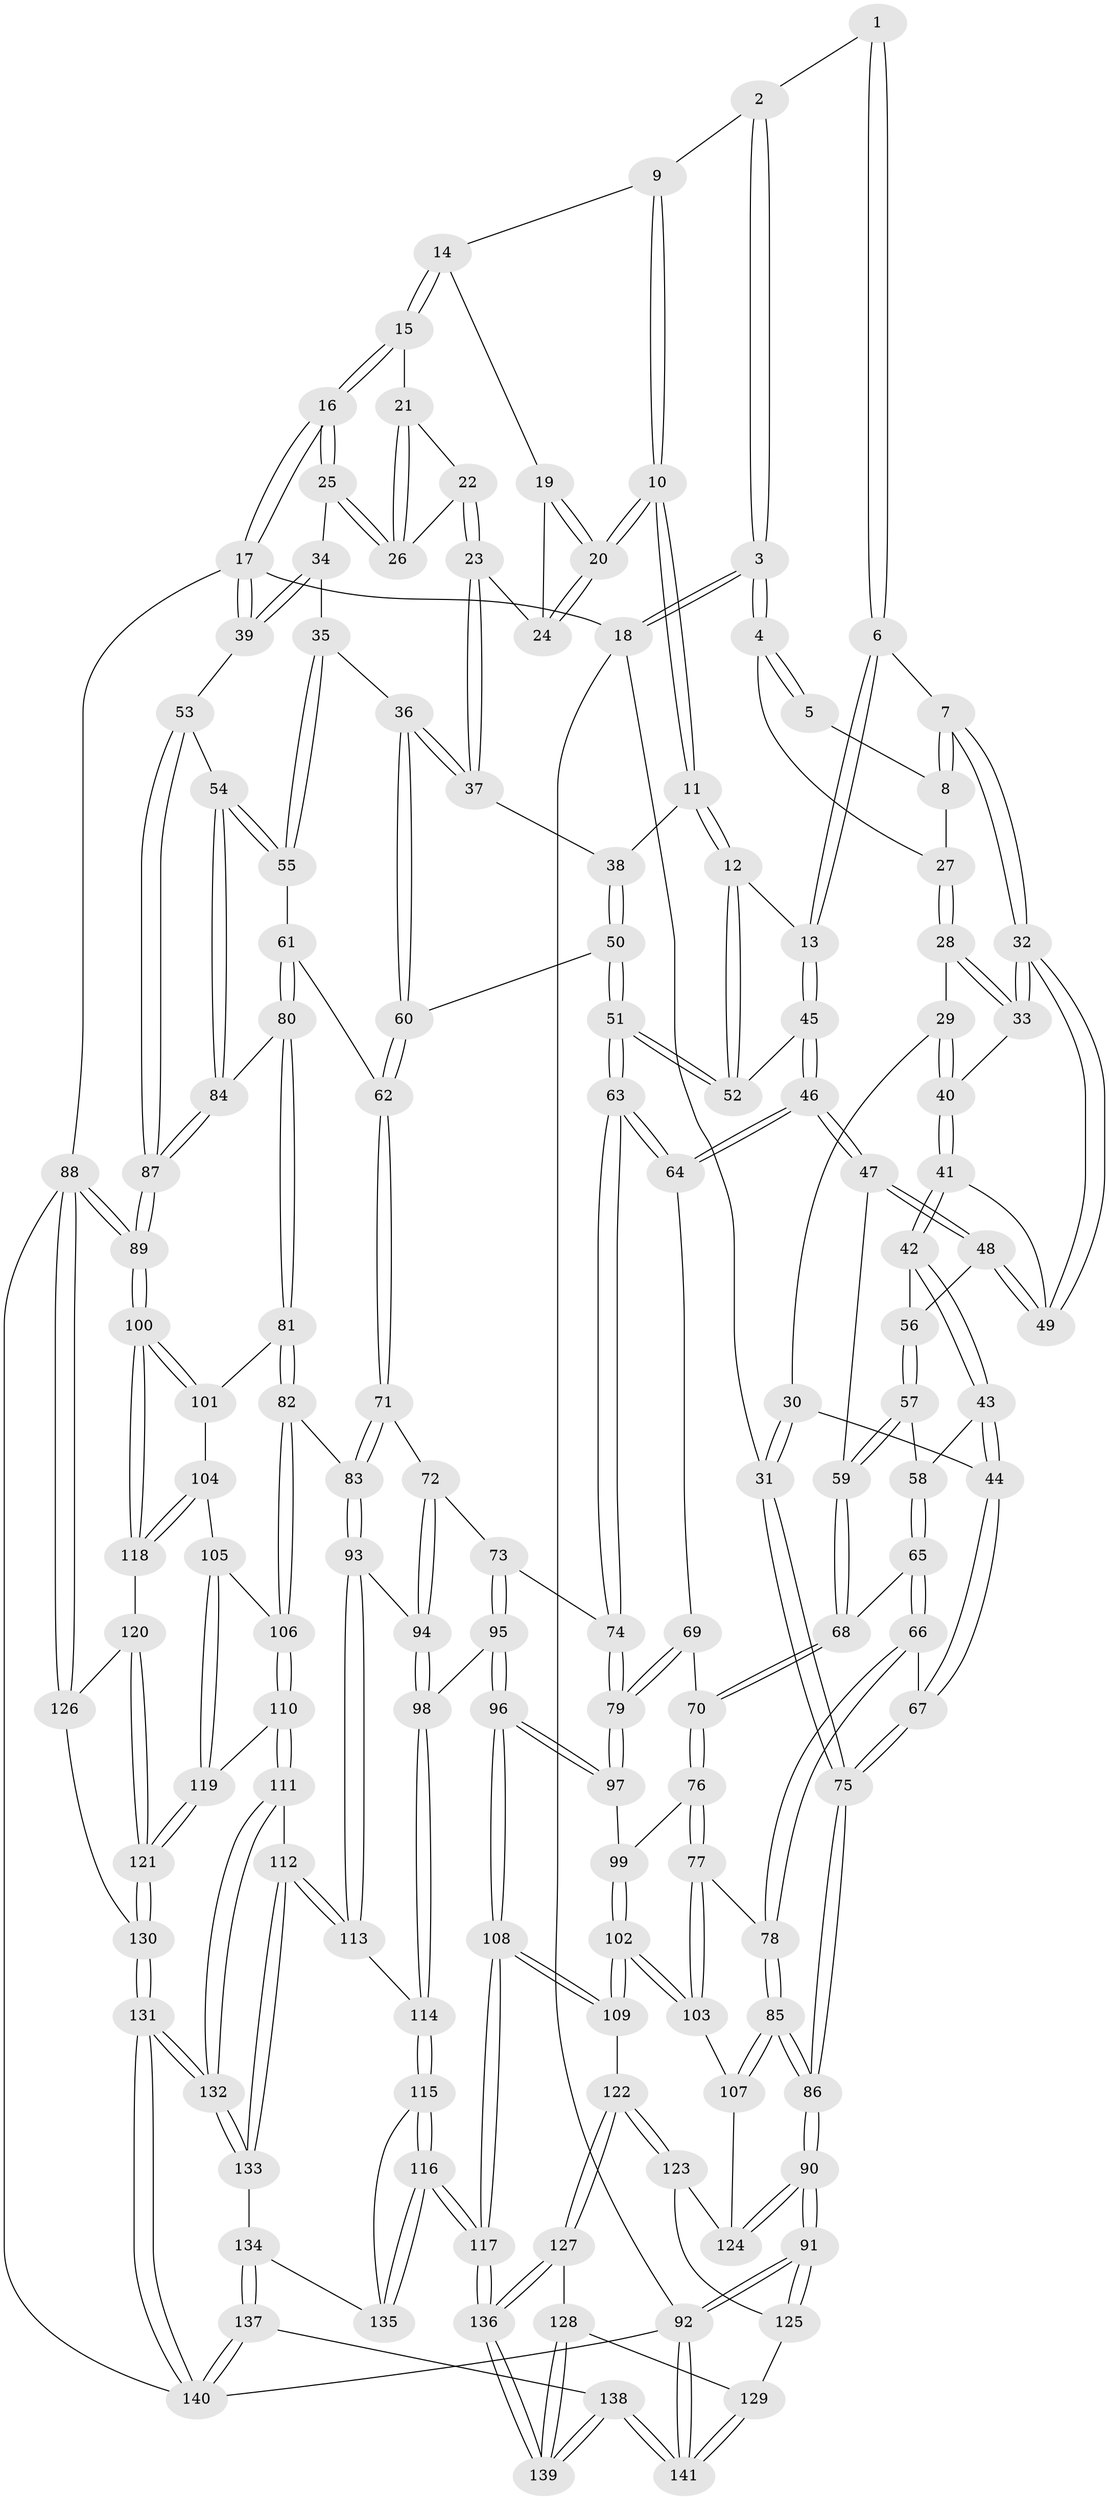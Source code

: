 // Generated by graph-tools (version 1.1) at 2025/27/03/09/25 03:27:05]
// undirected, 141 vertices, 349 edges
graph export_dot {
graph [start="1"]
  node [color=gray90,style=filled];
  1 [pos="+0.2580168359753023+0.030881558862224618"];
  2 [pos="+0.3478939962194727+0"];
  3 [pos="+0+0"];
  4 [pos="+0.03989368131493507+0"];
  5 [pos="+0.21273337662094713+0.04293521928458263"];
  6 [pos="+0.28993650319309566+0.159645538253266"];
  7 [pos="+0.25836385305947307+0.1673285499122469"];
  8 [pos="+0.2089647518512421+0.10470026636351637"];
  9 [pos="+0.42349781143394+0"];
  10 [pos="+0.44075775865328615+0.1317315981883278"];
  11 [pos="+0.43868255317794147+0.13720222791130057"];
  12 [pos="+0.4061820731787881+0.160896554957496"];
  13 [pos="+0.38260334949362473+0.169035624173382"];
  14 [pos="+0.7290351706138798+0"];
  15 [pos="+0.8120443380665616+0"];
  16 [pos="+1+0"];
  17 [pos="+1+0"];
  18 [pos="+0+0"];
  19 [pos="+0.6346678785854378+0.017481949960909418"];
  20 [pos="+0.4884321349610665+0.12041757901493946"];
  21 [pos="+0.7663105076624553+0"];
  22 [pos="+0.6815362591368019+0.1412911539073093"];
  23 [pos="+0.6756944729444213+0.1442635680953697"];
  24 [pos="+0.6399673366720684+0.11555121556175932"];
  25 [pos="+0.7943975126567024+0.15208767379405033"];
  26 [pos="+0.7930983583175566+0.1509226920588065"];
  27 [pos="+0.07301818365443824+0.02788739391614854"];
  28 [pos="+0.11307766801669056+0.15732595903223023"];
  29 [pos="+0.07023747529240558+0.2001772804239531"];
  30 [pos="+0.06766052706436144+0.2008115584151021"];
  31 [pos="+0+0.04223478346972452"];
  32 [pos="+0.21600628815855152+0.19729814330278905"];
  33 [pos="+0.19788414803718818+0.19347440741435437"];
  34 [pos="+0.7954711033761114+0.15393563100392652"];
  35 [pos="+0.7700061230270089+0.2610019337796541"];
  36 [pos="+0.6538051436595148+0.26736868563101673"];
  37 [pos="+0.6520468443719439+0.2633573375955321"];
  38 [pos="+0.46633865647339634+0.16175785804326123"];
  39 [pos="+1+0.25170438321529653"];
  40 [pos="+0.1035295932587574+0.25571710853417307"];
  41 [pos="+0.10443891849588598+0.2948821297744395"];
  42 [pos="+0.09996248000143439+0.30646750677117357"];
  43 [pos="+0.025420139864302124+0.35697870577511426"];
  44 [pos="+0+0.3572469883538131"];
  45 [pos="+0.3277637035093437+0.31448574975599874"];
  46 [pos="+0.26619350822876586+0.37340047607504945"];
  47 [pos="+0.26111089294612927+0.37222370938317373"];
  48 [pos="+0.22087367085676946+0.30533612350021283"];
  49 [pos="+0.2111385945288741+0.23484741764947162"];
  50 [pos="+0.5398530057217042+0.36846726531883234"];
  51 [pos="+0.4684300331008321+0.40127735527269554"];
  52 [pos="+0.4529922246711257+0.37621380145890004"];
  53 [pos="+1+0.2709375069895231"];
  54 [pos="+1+0.2863790113152881"];
  55 [pos="+0.887618241028671+0.3409580762918121"];
  56 [pos="+0.13684062248030954+0.3179025858913148"];
  57 [pos="+0.1679651068190472+0.3835407924438837"];
  58 [pos="+0.10774228534818467+0.4082477353410871"];
  59 [pos="+0.24348983276730396+0.38143077080265386"];
  60 [pos="+0.6265993230010354+0.35983976523016287"];
  61 [pos="+0.7833593964787194+0.44627643607524237"];
  62 [pos="+0.6721172265522039+0.42964613184025824"];
  63 [pos="+0.43966498434654927+0.4593351386095544"];
  64 [pos="+0.3048734561044038+0.42403332597330207"];
  65 [pos="+0.12586077183557795+0.4635723003279057"];
  66 [pos="+0.07836203700124537+0.5328242716717252"];
  67 [pos="+0+0.3711468849257849"];
  68 [pos="+0.1825015905158896+0.4744603246997302"];
  69 [pos="+0.2774846702685451+0.5001570072722024"];
  70 [pos="+0.2214913347206999+0.5490253092517782"];
  71 [pos="+0.6431955892280247+0.48643178017186306"];
  72 [pos="+0.5513636334371501+0.5417502767379244"];
  73 [pos="+0.5380994782030533+0.5410669965296919"];
  74 [pos="+0.44342146476352173+0.47773102855996596"];
  75 [pos="+0+0.361765976580258"];
  76 [pos="+0.2085597561490523+0.6026329439799517"];
  77 [pos="+0.14639922576953868+0.6274292277444686"];
  78 [pos="+0.08458514378606155+0.6036393871450717"];
  79 [pos="+0.3844306599090916+0.5748153030763701"];
  80 [pos="+0.8283514639962322+0.5853228298280615"];
  81 [pos="+0.8198150285007361+0.5986307852520418"];
  82 [pos="+0.7458038835723595+0.6540435058808414"];
  83 [pos="+0.7079915362505953+0.6518534552651725"];
  84 [pos="+0.8349504993429475+0.5845092157425479"];
  85 [pos="+0+0.689268364142119"];
  86 [pos="+0+0.7109870316063702"];
  87 [pos="+1+0.6304531503337298"];
  88 [pos="+1+0.8002131957967109"];
  89 [pos="+1+0.7168731180184176"];
  90 [pos="+0+0.8226163237993511"];
  91 [pos="+0+1"];
  92 [pos="+0+1"];
  93 [pos="+0.6530037198779101+0.673956817873056"];
  94 [pos="+0.629088275338857+0.6652678559540516"];
  95 [pos="+0.47501657637110734+0.6859316859836643"];
  96 [pos="+0.40059818752147314+0.6926577812430474"];
  97 [pos="+0.36928422241731845+0.6376109037248483"];
  98 [pos="+0.48959586077277895+0.6916127473249053"];
  99 [pos="+0.23783508697453895+0.6161017048287666"];
  100 [pos="+1+0.742415524597701"];
  101 [pos="+0.8825652292107985+0.6938704571588099"];
  102 [pos="+0.26781305309376496+0.7959049416743111"];
  103 [pos="+0.14791285174165866+0.6596374104264676"];
  104 [pos="+0.8605251978707575+0.7533725071334114"];
  105 [pos="+0.8250913330978991+0.7605058363549269"];
  106 [pos="+0.758007421230242+0.6903548342237541"];
  107 [pos="+0.11968993665129604+0.7652113362924261"];
  108 [pos="+0.3462757821314546+0.8330828781359474"];
  109 [pos="+0.2795389754183133+0.8193108942776776"];
  110 [pos="+0.7332445931608593+0.8068014477579584"];
  111 [pos="+0.6703700405078863+0.846010880316019"];
  112 [pos="+0.6393629799625781+0.8327210566723025"];
  113 [pos="+0.6208499104664403+0.8137350039784879"];
  114 [pos="+0.5616771533720163+0.8135048550518946"];
  115 [pos="+0.5190198377172793+0.8442496035051316"];
  116 [pos="+0.42635663250426775+0.8773702628525174"];
  117 [pos="+0.37961952642761704+0.8917601577425466"];
  118 [pos="+0.9235231586287512+0.7885218852756759"];
  119 [pos="+0.8134749669377618+0.8290282878680443"];
  120 [pos="+0.896770355228606+0.8290133604098935"];
  121 [pos="+0.848259158265436+0.8898068926231164"];
  122 [pos="+0.20868822314532848+0.8364182089541516"];
  123 [pos="+0.13065860139368252+0.7981280851666469"];
  124 [pos="+0.1268214022651125+0.7900103002966989"];
  125 [pos="+0.09165754301848535+0.8376399312237868"];
  126 [pos="+1+0.8853759184208214"];
  127 [pos="+0.16349168394715458+0.9257942392020091"];
  128 [pos="+0.15334689013724834+0.9385257490329041"];
  129 [pos="+0.13054417233043786+0.9556566691267041"];
  130 [pos="+0.8477945206862921+0.9489875993648498"];
  131 [pos="+0.7975540932580878+1"];
  132 [pos="+0.7620235251754821+1"];
  133 [pos="+0.5959676248574862+0.9197335822321496"];
  134 [pos="+0.5748566343482417+0.9418222699220946"];
  135 [pos="+0.5663299811698862+0.9304172565747416"];
  136 [pos="+0.38119353951285545+0.9781771538990138"];
  137 [pos="+0.5080007740698655+1"];
  138 [pos="+0.41539274443917423+1"];
  139 [pos="+0.3894991106294371+1"];
  140 [pos="+0.7906742502307668+1"];
  141 [pos="+0+1"];
  1 -- 2;
  1 -- 6;
  1 -- 6;
  2 -- 3;
  2 -- 3;
  2 -- 9;
  3 -- 4;
  3 -- 4;
  3 -- 18;
  3 -- 18;
  4 -- 5;
  4 -- 5;
  4 -- 27;
  5 -- 8;
  6 -- 7;
  6 -- 13;
  6 -- 13;
  7 -- 8;
  7 -- 8;
  7 -- 32;
  7 -- 32;
  8 -- 27;
  9 -- 10;
  9 -- 10;
  9 -- 14;
  10 -- 11;
  10 -- 11;
  10 -- 20;
  10 -- 20;
  11 -- 12;
  11 -- 12;
  11 -- 38;
  12 -- 13;
  12 -- 52;
  12 -- 52;
  13 -- 45;
  13 -- 45;
  14 -- 15;
  14 -- 15;
  14 -- 19;
  15 -- 16;
  15 -- 16;
  15 -- 21;
  16 -- 17;
  16 -- 17;
  16 -- 25;
  16 -- 25;
  17 -- 18;
  17 -- 39;
  17 -- 39;
  17 -- 88;
  18 -- 31;
  18 -- 92;
  19 -- 20;
  19 -- 20;
  19 -- 24;
  20 -- 24;
  20 -- 24;
  21 -- 22;
  21 -- 26;
  21 -- 26;
  22 -- 23;
  22 -- 23;
  22 -- 26;
  23 -- 24;
  23 -- 37;
  23 -- 37;
  25 -- 26;
  25 -- 26;
  25 -- 34;
  27 -- 28;
  27 -- 28;
  28 -- 29;
  28 -- 33;
  28 -- 33;
  29 -- 30;
  29 -- 40;
  29 -- 40;
  30 -- 31;
  30 -- 31;
  30 -- 44;
  31 -- 75;
  31 -- 75;
  32 -- 33;
  32 -- 33;
  32 -- 49;
  32 -- 49;
  33 -- 40;
  34 -- 35;
  34 -- 39;
  34 -- 39;
  35 -- 36;
  35 -- 55;
  35 -- 55;
  36 -- 37;
  36 -- 37;
  36 -- 60;
  36 -- 60;
  37 -- 38;
  38 -- 50;
  38 -- 50;
  39 -- 53;
  40 -- 41;
  40 -- 41;
  41 -- 42;
  41 -- 42;
  41 -- 49;
  42 -- 43;
  42 -- 43;
  42 -- 56;
  43 -- 44;
  43 -- 44;
  43 -- 58;
  44 -- 67;
  44 -- 67;
  45 -- 46;
  45 -- 46;
  45 -- 52;
  46 -- 47;
  46 -- 47;
  46 -- 64;
  46 -- 64;
  47 -- 48;
  47 -- 48;
  47 -- 59;
  48 -- 49;
  48 -- 49;
  48 -- 56;
  50 -- 51;
  50 -- 51;
  50 -- 60;
  51 -- 52;
  51 -- 52;
  51 -- 63;
  51 -- 63;
  53 -- 54;
  53 -- 87;
  53 -- 87;
  54 -- 55;
  54 -- 55;
  54 -- 84;
  54 -- 84;
  55 -- 61;
  56 -- 57;
  56 -- 57;
  57 -- 58;
  57 -- 59;
  57 -- 59;
  58 -- 65;
  58 -- 65;
  59 -- 68;
  59 -- 68;
  60 -- 62;
  60 -- 62;
  61 -- 62;
  61 -- 80;
  61 -- 80;
  62 -- 71;
  62 -- 71;
  63 -- 64;
  63 -- 64;
  63 -- 74;
  63 -- 74;
  64 -- 69;
  65 -- 66;
  65 -- 66;
  65 -- 68;
  66 -- 67;
  66 -- 78;
  66 -- 78;
  67 -- 75;
  67 -- 75;
  68 -- 70;
  68 -- 70;
  69 -- 70;
  69 -- 79;
  69 -- 79;
  70 -- 76;
  70 -- 76;
  71 -- 72;
  71 -- 83;
  71 -- 83;
  72 -- 73;
  72 -- 94;
  72 -- 94;
  73 -- 74;
  73 -- 95;
  73 -- 95;
  74 -- 79;
  74 -- 79;
  75 -- 86;
  75 -- 86;
  76 -- 77;
  76 -- 77;
  76 -- 99;
  77 -- 78;
  77 -- 103;
  77 -- 103;
  78 -- 85;
  78 -- 85;
  79 -- 97;
  79 -- 97;
  80 -- 81;
  80 -- 81;
  80 -- 84;
  81 -- 82;
  81 -- 82;
  81 -- 101;
  82 -- 83;
  82 -- 106;
  82 -- 106;
  83 -- 93;
  83 -- 93;
  84 -- 87;
  84 -- 87;
  85 -- 86;
  85 -- 86;
  85 -- 107;
  85 -- 107;
  86 -- 90;
  86 -- 90;
  87 -- 89;
  87 -- 89;
  88 -- 89;
  88 -- 89;
  88 -- 126;
  88 -- 126;
  88 -- 140;
  89 -- 100;
  89 -- 100;
  90 -- 91;
  90 -- 91;
  90 -- 124;
  90 -- 124;
  91 -- 92;
  91 -- 92;
  91 -- 125;
  91 -- 125;
  92 -- 141;
  92 -- 141;
  92 -- 140;
  93 -- 94;
  93 -- 113;
  93 -- 113;
  94 -- 98;
  94 -- 98;
  95 -- 96;
  95 -- 96;
  95 -- 98;
  96 -- 97;
  96 -- 97;
  96 -- 108;
  96 -- 108;
  97 -- 99;
  98 -- 114;
  98 -- 114;
  99 -- 102;
  99 -- 102;
  100 -- 101;
  100 -- 101;
  100 -- 118;
  100 -- 118;
  101 -- 104;
  102 -- 103;
  102 -- 103;
  102 -- 109;
  102 -- 109;
  103 -- 107;
  104 -- 105;
  104 -- 118;
  104 -- 118;
  105 -- 106;
  105 -- 119;
  105 -- 119;
  106 -- 110;
  106 -- 110;
  107 -- 124;
  108 -- 109;
  108 -- 109;
  108 -- 117;
  108 -- 117;
  109 -- 122;
  110 -- 111;
  110 -- 111;
  110 -- 119;
  111 -- 112;
  111 -- 132;
  111 -- 132;
  112 -- 113;
  112 -- 113;
  112 -- 133;
  112 -- 133;
  113 -- 114;
  114 -- 115;
  114 -- 115;
  115 -- 116;
  115 -- 116;
  115 -- 135;
  116 -- 117;
  116 -- 117;
  116 -- 135;
  116 -- 135;
  117 -- 136;
  117 -- 136;
  118 -- 120;
  119 -- 121;
  119 -- 121;
  120 -- 121;
  120 -- 121;
  120 -- 126;
  121 -- 130;
  121 -- 130;
  122 -- 123;
  122 -- 123;
  122 -- 127;
  122 -- 127;
  123 -- 124;
  123 -- 125;
  125 -- 129;
  126 -- 130;
  127 -- 128;
  127 -- 136;
  127 -- 136;
  128 -- 129;
  128 -- 139;
  128 -- 139;
  129 -- 141;
  129 -- 141;
  130 -- 131;
  130 -- 131;
  131 -- 132;
  131 -- 132;
  131 -- 140;
  131 -- 140;
  132 -- 133;
  132 -- 133;
  133 -- 134;
  134 -- 135;
  134 -- 137;
  134 -- 137;
  136 -- 139;
  136 -- 139;
  137 -- 138;
  137 -- 140;
  137 -- 140;
  138 -- 139;
  138 -- 139;
  138 -- 141;
  138 -- 141;
}
